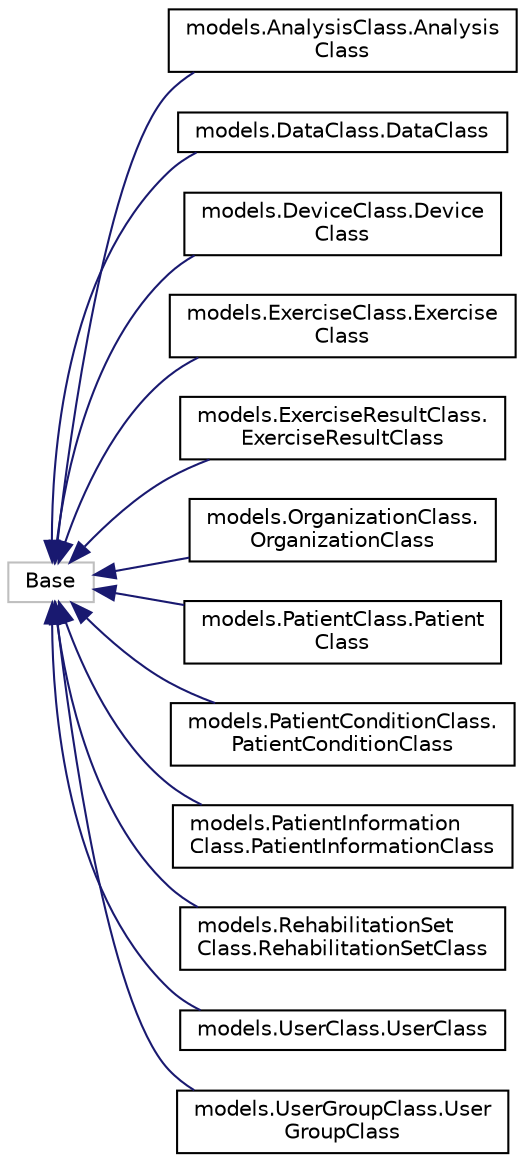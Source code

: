 digraph "Graphical Class Hierarchy"
{
  edge [fontname="Helvetica",fontsize="10",labelfontname="Helvetica",labelfontsize="10"];
  node [fontname="Helvetica",fontsize="10",shape=record];
  rankdir="LR";
  Node1 [label="Base",height=0.2,width=0.4,color="grey75", fillcolor="white", style="filled"];
  Node1 -> Node2 [dir="back",color="midnightblue",fontsize="10",style="solid",fontname="Helvetica"];
  Node2 [label="models.AnalysisClass.Analysis\lClass",height=0.2,width=0.4,color="black", fillcolor="white", style="filled",URL="$classmodels_1_1_analysis_class_1_1_analysis_class.html"];
  Node1 -> Node3 [dir="back",color="midnightblue",fontsize="10",style="solid",fontname="Helvetica"];
  Node3 [label="models.DataClass.DataClass",height=0.2,width=0.4,color="black", fillcolor="white", style="filled",URL="$classmodels_1_1_data_class_1_1_data_class.html"];
  Node1 -> Node4 [dir="back",color="midnightblue",fontsize="10",style="solid",fontname="Helvetica"];
  Node4 [label="models.DeviceClass.Device\lClass",height=0.2,width=0.4,color="black", fillcolor="white", style="filled",URL="$classmodels_1_1_device_class_1_1_device_class.html"];
  Node1 -> Node5 [dir="back",color="midnightblue",fontsize="10",style="solid",fontname="Helvetica"];
  Node5 [label="models.ExerciseClass.Exercise\lClass",height=0.2,width=0.4,color="black", fillcolor="white", style="filled",URL="$classmodels_1_1_exercise_class_1_1_exercise_class.html"];
  Node1 -> Node6 [dir="back",color="midnightblue",fontsize="10",style="solid",fontname="Helvetica"];
  Node6 [label="models.ExerciseResultClass.\lExerciseResultClass",height=0.2,width=0.4,color="black", fillcolor="white", style="filled",URL="$classmodels_1_1_exercise_result_class_1_1_exercise_result_class.html"];
  Node1 -> Node7 [dir="back",color="midnightblue",fontsize="10",style="solid",fontname="Helvetica"];
  Node7 [label="models.OrganizationClass.\lOrganizationClass",height=0.2,width=0.4,color="black", fillcolor="white", style="filled",URL="$classmodels_1_1_organization_class_1_1_organization_class.html"];
  Node1 -> Node8 [dir="back",color="midnightblue",fontsize="10",style="solid",fontname="Helvetica"];
  Node8 [label="models.PatientClass.Patient\lClass",height=0.2,width=0.4,color="black", fillcolor="white", style="filled",URL="$classmodels_1_1_patient_class_1_1_patient_class.html"];
  Node1 -> Node9 [dir="back",color="midnightblue",fontsize="10",style="solid",fontname="Helvetica"];
  Node9 [label="models.PatientConditionClass.\lPatientConditionClass",height=0.2,width=0.4,color="black", fillcolor="white", style="filled",URL="$classmodels_1_1_patient_condition_class_1_1_patient_condition_class.html"];
  Node1 -> Node10 [dir="back",color="midnightblue",fontsize="10",style="solid",fontname="Helvetica"];
  Node10 [label="models.PatientInformation\lClass.PatientInformationClass",height=0.2,width=0.4,color="black", fillcolor="white", style="filled",URL="$classmodels_1_1_patient_information_class_1_1_patient_information_class.html"];
  Node1 -> Node11 [dir="back",color="midnightblue",fontsize="10",style="solid",fontname="Helvetica"];
  Node11 [label="models.RehabilitationSet\lClass.RehabilitationSetClass",height=0.2,width=0.4,color="black", fillcolor="white", style="filled",URL="$classmodels_1_1_rehabilitation_set_class_1_1_rehabilitation_set_class.html"];
  Node1 -> Node12 [dir="back",color="midnightblue",fontsize="10",style="solid",fontname="Helvetica"];
  Node12 [label="models.UserClass.UserClass",height=0.2,width=0.4,color="black", fillcolor="white", style="filled",URL="$classmodels_1_1_user_class_1_1_user_class.html"];
  Node1 -> Node13 [dir="back",color="midnightblue",fontsize="10",style="solid",fontname="Helvetica"];
  Node13 [label="models.UserGroupClass.User\lGroupClass",height=0.2,width=0.4,color="black", fillcolor="white", style="filled",URL="$classmodels_1_1_user_group_class_1_1_user_group_class.html"];
}
